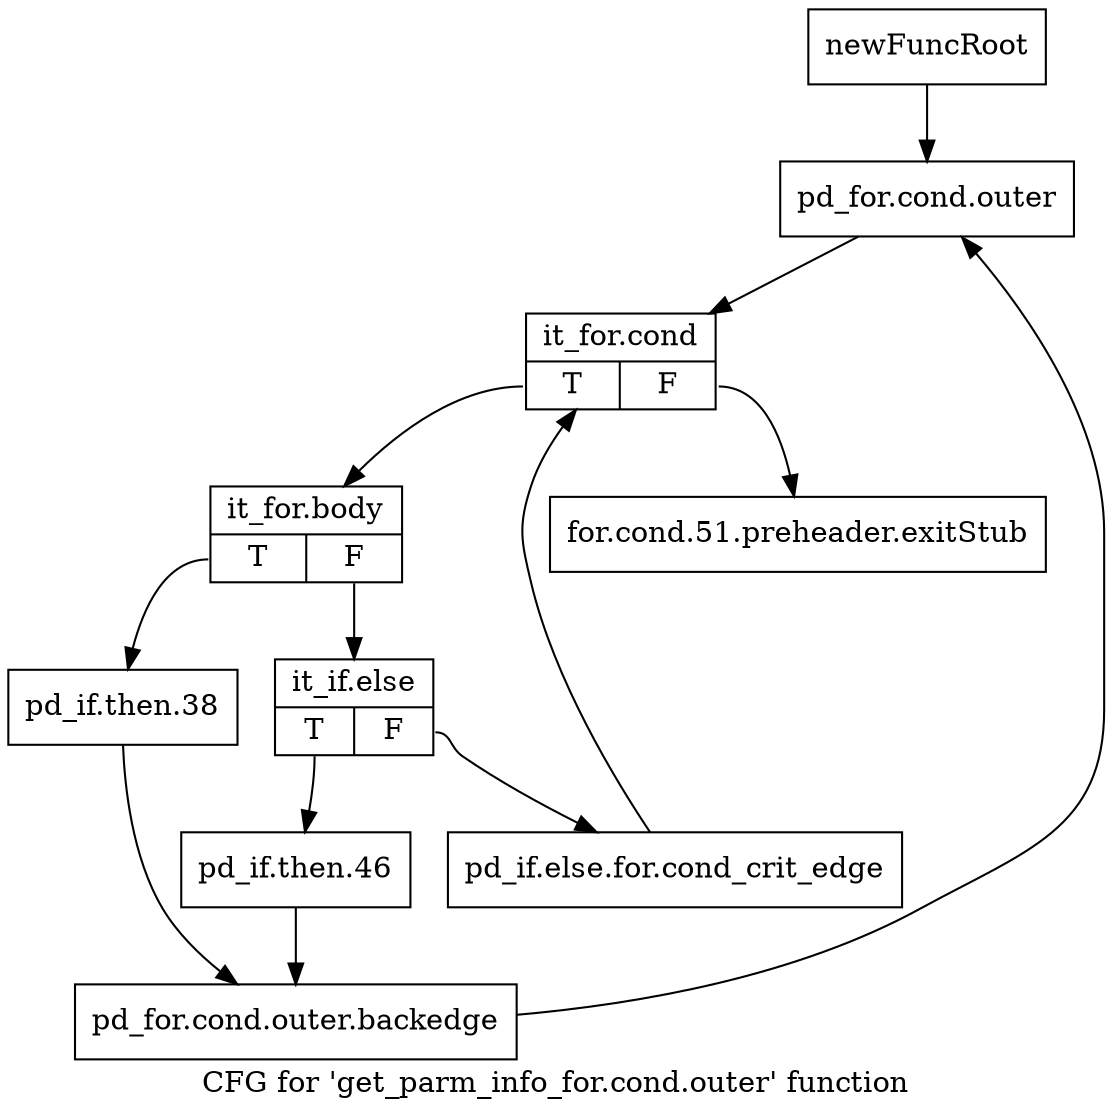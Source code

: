 digraph "CFG for 'get_parm_info_for.cond.outer' function" {
	label="CFG for 'get_parm_info_for.cond.outer' function";

	Node0x9f94770 [shape=record,label="{newFuncRoot}"];
	Node0x9f94770 -> Node0x9f94810;
	Node0x9f947c0 [shape=record,label="{for.cond.51.preheader.exitStub}"];
	Node0x9f94810 [shape=record,label="{pd_for.cond.outer}"];
	Node0x9f94810 -> Node0x9f94cc0;
	Node0x9f94cc0 [shape=record,label="{it_for.cond|{<s0>T|<s1>F}}"];
	Node0x9f94cc0:s0 -> Node0x9f94d10;
	Node0x9f94cc0:s1 -> Node0x9f947c0;
	Node0x9f94d10 [shape=record,label="{it_for.body|{<s0>T|<s1>F}}"];
	Node0x9f94d10:s0 -> Node0x9f94e50;
	Node0x9f94d10:s1 -> Node0x9f94d60;
	Node0x9f94d60 [shape=record,label="{it_if.else|{<s0>T|<s1>F}}"];
	Node0x9f94d60:s0 -> Node0x9f94e00;
	Node0x9f94d60:s1 -> Node0x9f94db0;
	Node0x9f94db0 [shape=record,label="{pd_if.else.for.cond_crit_edge}"];
	Node0x9f94db0 -> Node0x9f94cc0;
	Node0x9f94e00 [shape=record,label="{pd_if.then.46}"];
	Node0x9f94e00 -> Node0x9f94ea0;
	Node0x9f94e50 [shape=record,label="{pd_if.then.38}"];
	Node0x9f94e50 -> Node0x9f94ea0;
	Node0x9f94ea0 [shape=record,label="{pd_for.cond.outer.backedge}"];
	Node0x9f94ea0 -> Node0x9f94810;
}
